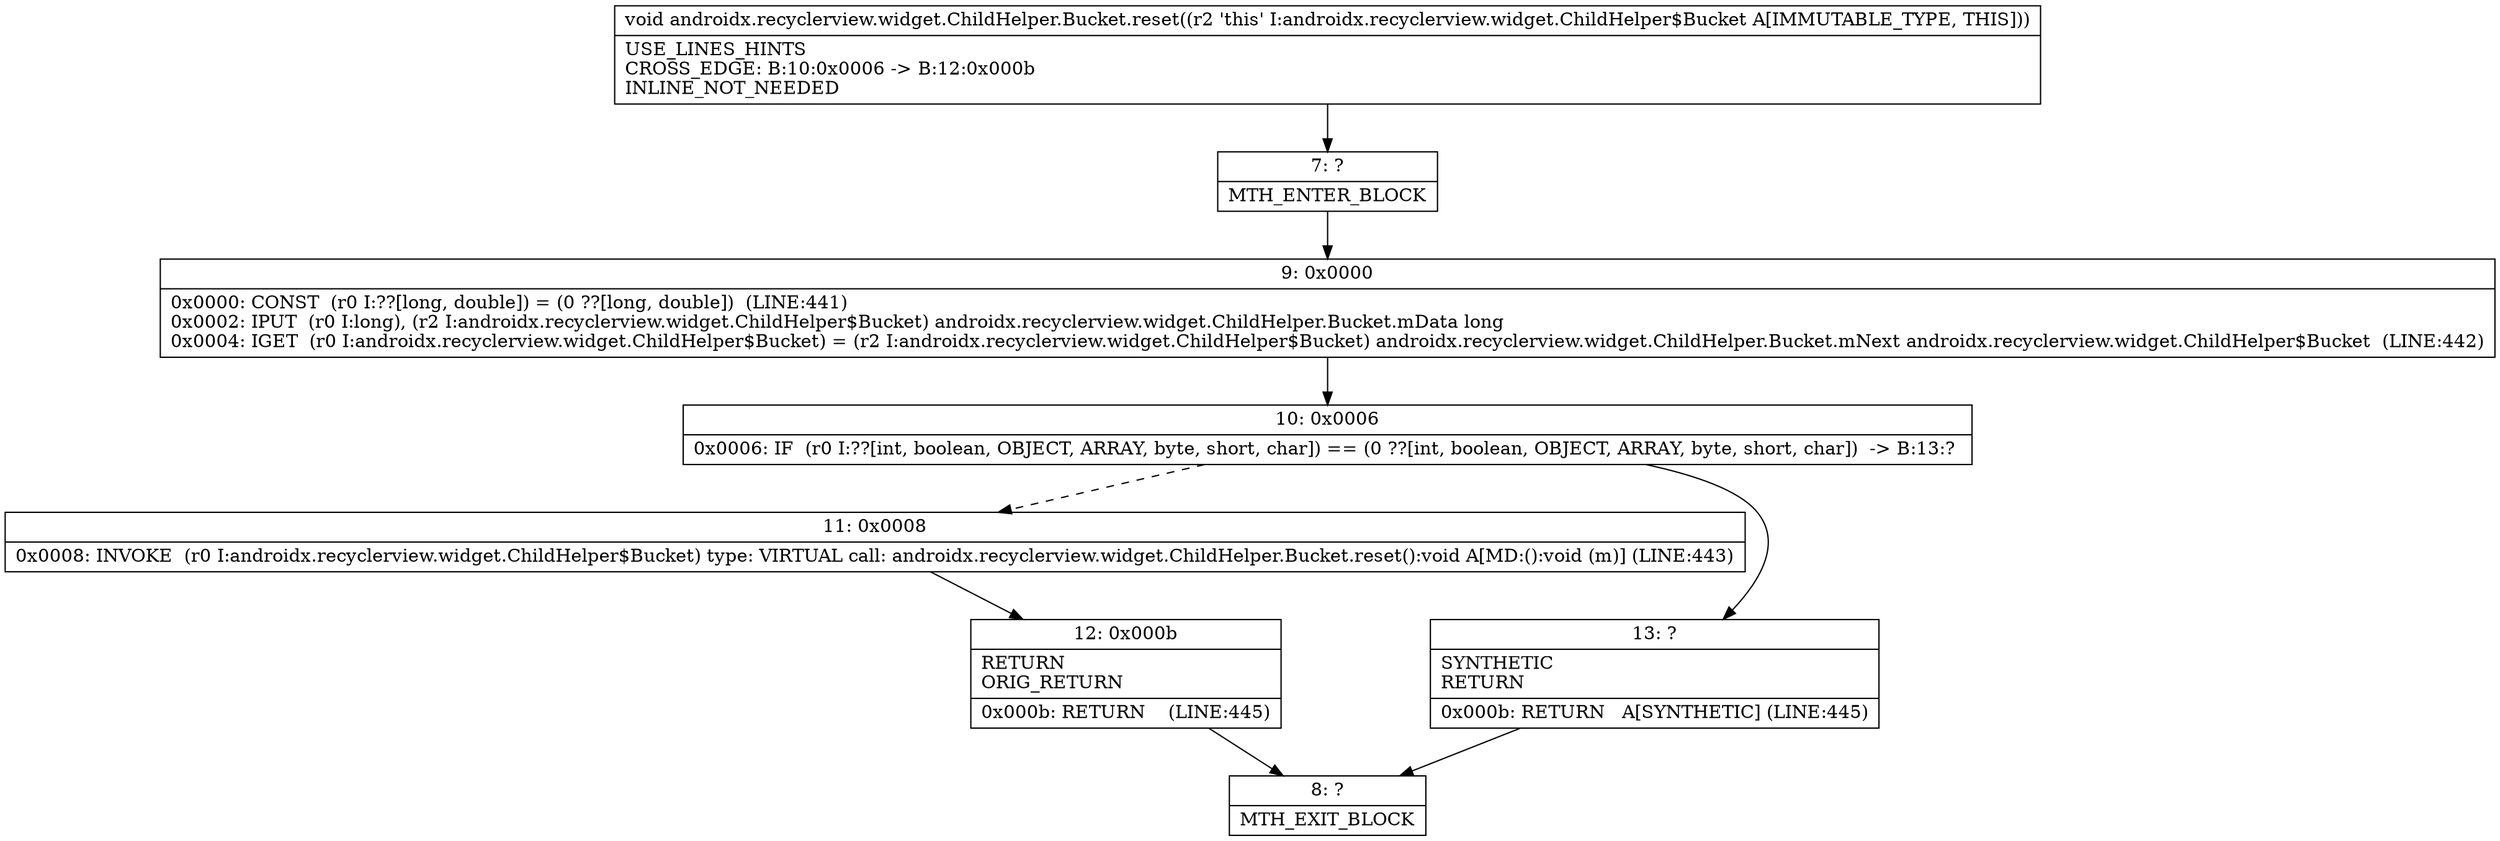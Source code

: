 digraph "CFG forandroidx.recyclerview.widget.ChildHelper.Bucket.reset()V" {
Node_7 [shape=record,label="{7\:\ ?|MTH_ENTER_BLOCK\l}"];
Node_9 [shape=record,label="{9\:\ 0x0000|0x0000: CONST  (r0 I:??[long, double]) = (0 ??[long, double])  (LINE:441)\l0x0002: IPUT  (r0 I:long), (r2 I:androidx.recyclerview.widget.ChildHelper$Bucket) androidx.recyclerview.widget.ChildHelper.Bucket.mData long \l0x0004: IGET  (r0 I:androidx.recyclerview.widget.ChildHelper$Bucket) = (r2 I:androidx.recyclerview.widget.ChildHelper$Bucket) androidx.recyclerview.widget.ChildHelper.Bucket.mNext androidx.recyclerview.widget.ChildHelper$Bucket  (LINE:442)\l}"];
Node_10 [shape=record,label="{10\:\ 0x0006|0x0006: IF  (r0 I:??[int, boolean, OBJECT, ARRAY, byte, short, char]) == (0 ??[int, boolean, OBJECT, ARRAY, byte, short, char])  \-\> B:13:? \l}"];
Node_11 [shape=record,label="{11\:\ 0x0008|0x0008: INVOKE  (r0 I:androidx.recyclerview.widget.ChildHelper$Bucket) type: VIRTUAL call: androidx.recyclerview.widget.ChildHelper.Bucket.reset():void A[MD:():void (m)] (LINE:443)\l}"];
Node_12 [shape=record,label="{12\:\ 0x000b|RETURN\lORIG_RETURN\l|0x000b: RETURN    (LINE:445)\l}"];
Node_8 [shape=record,label="{8\:\ ?|MTH_EXIT_BLOCK\l}"];
Node_13 [shape=record,label="{13\:\ ?|SYNTHETIC\lRETURN\l|0x000b: RETURN   A[SYNTHETIC] (LINE:445)\l}"];
MethodNode[shape=record,label="{void androidx.recyclerview.widget.ChildHelper.Bucket.reset((r2 'this' I:androidx.recyclerview.widget.ChildHelper$Bucket A[IMMUTABLE_TYPE, THIS]))  | USE_LINES_HINTS\lCROSS_EDGE: B:10:0x0006 \-\> B:12:0x000b\lINLINE_NOT_NEEDED\l}"];
MethodNode -> Node_7;Node_7 -> Node_9;
Node_9 -> Node_10;
Node_10 -> Node_11[style=dashed];
Node_10 -> Node_13;
Node_11 -> Node_12;
Node_12 -> Node_8;
Node_13 -> Node_8;
}

